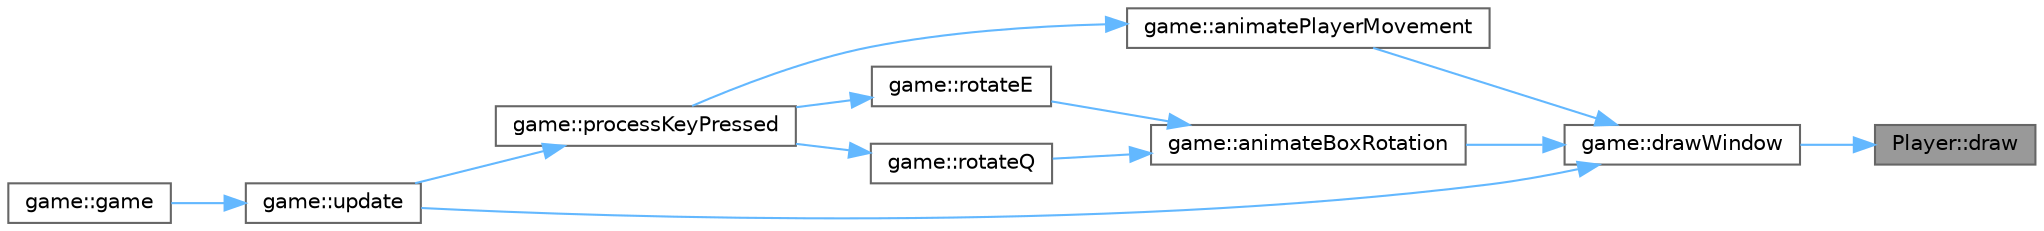 digraph "Player::draw"
{
 // LATEX_PDF_SIZE
  bgcolor="transparent";
  edge [fontname=Helvetica,fontsize=10,labelfontname=Helvetica,labelfontsize=10];
  node [fontname=Helvetica,fontsize=10,shape=box,height=0.2,width=0.4];
  rankdir="RL";
  Node1 [label="Player::draw",height=0.2,width=0.4,color="gray40", fillcolor="grey60", style="filled", fontcolor="black",tooltip=" "];
  Node1 -> Node2 [dir="back",color="steelblue1",style="solid"];
  Node2 [label="game::drawWindow",height=0.2,width=0.4,color="grey40", fillcolor="white", style="filled",URL="$classgame_aae489d5a84e35120c7e6ad52bbb918e9.html#aae489d5a84e35120c7e6ad52bbb918e9",tooltip=" "];
  Node2 -> Node3 [dir="back",color="steelblue1",style="solid"];
  Node3 [label="game::animateBoxRotation",height=0.2,width=0.4,color="grey40", fillcolor="white", style="filled",URL="$classgame_af95dfd842e0cf637fd02084178a8f5c9.html#af95dfd842e0cf637fd02084178a8f5c9",tooltip=" "];
  Node3 -> Node4 [dir="back",color="steelblue1",style="solid"];
  Node4 [label="game::rotateE",height=0.2,width=0.4,color="grey40", fillcolor="white", style="filled",URL="$classgame_a284cded9d926978bbdd630f2674e51f1.html#a284cded9d926978bbdd630f2674e51f1",tooltip=" "];
  Node4 -> Node5 [dir="back",color="steelblue1",style="solid"];
  Node5 [label="game::processKeyPressed",height=0.2,width=0.4,color="grey40", fillcolor="white", style="filled",URL="$classgame_a9466b379a74f91e07acb2eb72308f896.html#a9466b379a74f91e07acb2eb72308f896",tooltip=" "];
  Node5 -> Node6 [dir="back",color="steelblue1",style="solid"];
  Node6 [label="game::update",height=0.2,width=0.4,color="grey40", fillcolor="white", style="filled",URL="$classgame_a2be7307eb3c9065fc7c728edd68d0a78.html#a2be7307eb3c9065fc7c728edd68d0a78",tooltip=" "];
  Node6 -> Node7 [dir="back",color="steelblue1",style="solid"];
  Node7 [label="game::game",height=0.2,width=0.4,color="grey40", fillcolor="white", style="filled",URL="$classgame_a48142f39e994013d00e7691244f86236.html#a48142f39e994013d00e7691244f86236",tooltip=" "];
  Node3 -> Node8 [dir="back",color="steelblue1",style="solid"];
  Node8 [label="game::rotateQ",height=0.2,width=0.4,color="grey40", fillcolor="white", style="filled",URL="$classgame_a9de70b6bf3c1c142bde8035657801819.html#a9de70b6bf3c1c142bde8035657801819",tooltip=" "];
  Node8 -> Node5 [dir="back",color="steelblue1",style="solid"];
  Node2 -> Node9 [dir="back",color="steelblue1",style="solid"];
  Node9 [label="game::animatePlayerMovement",height=0.2,width=0.4,color="grey40", fillcolor="white", style="filled",URL="$classgame_adc58c649d4738e641399aa41a7f066d3.html#adc58c649d4738e641399aa41a7f066d3",tooltip=" "];
  Node9 -> Node5 [dir="back",color="steelblue1",style="solid"];
  Node2 -> Node6 [dir="back",color="steelblue1",style="solid"];
}
